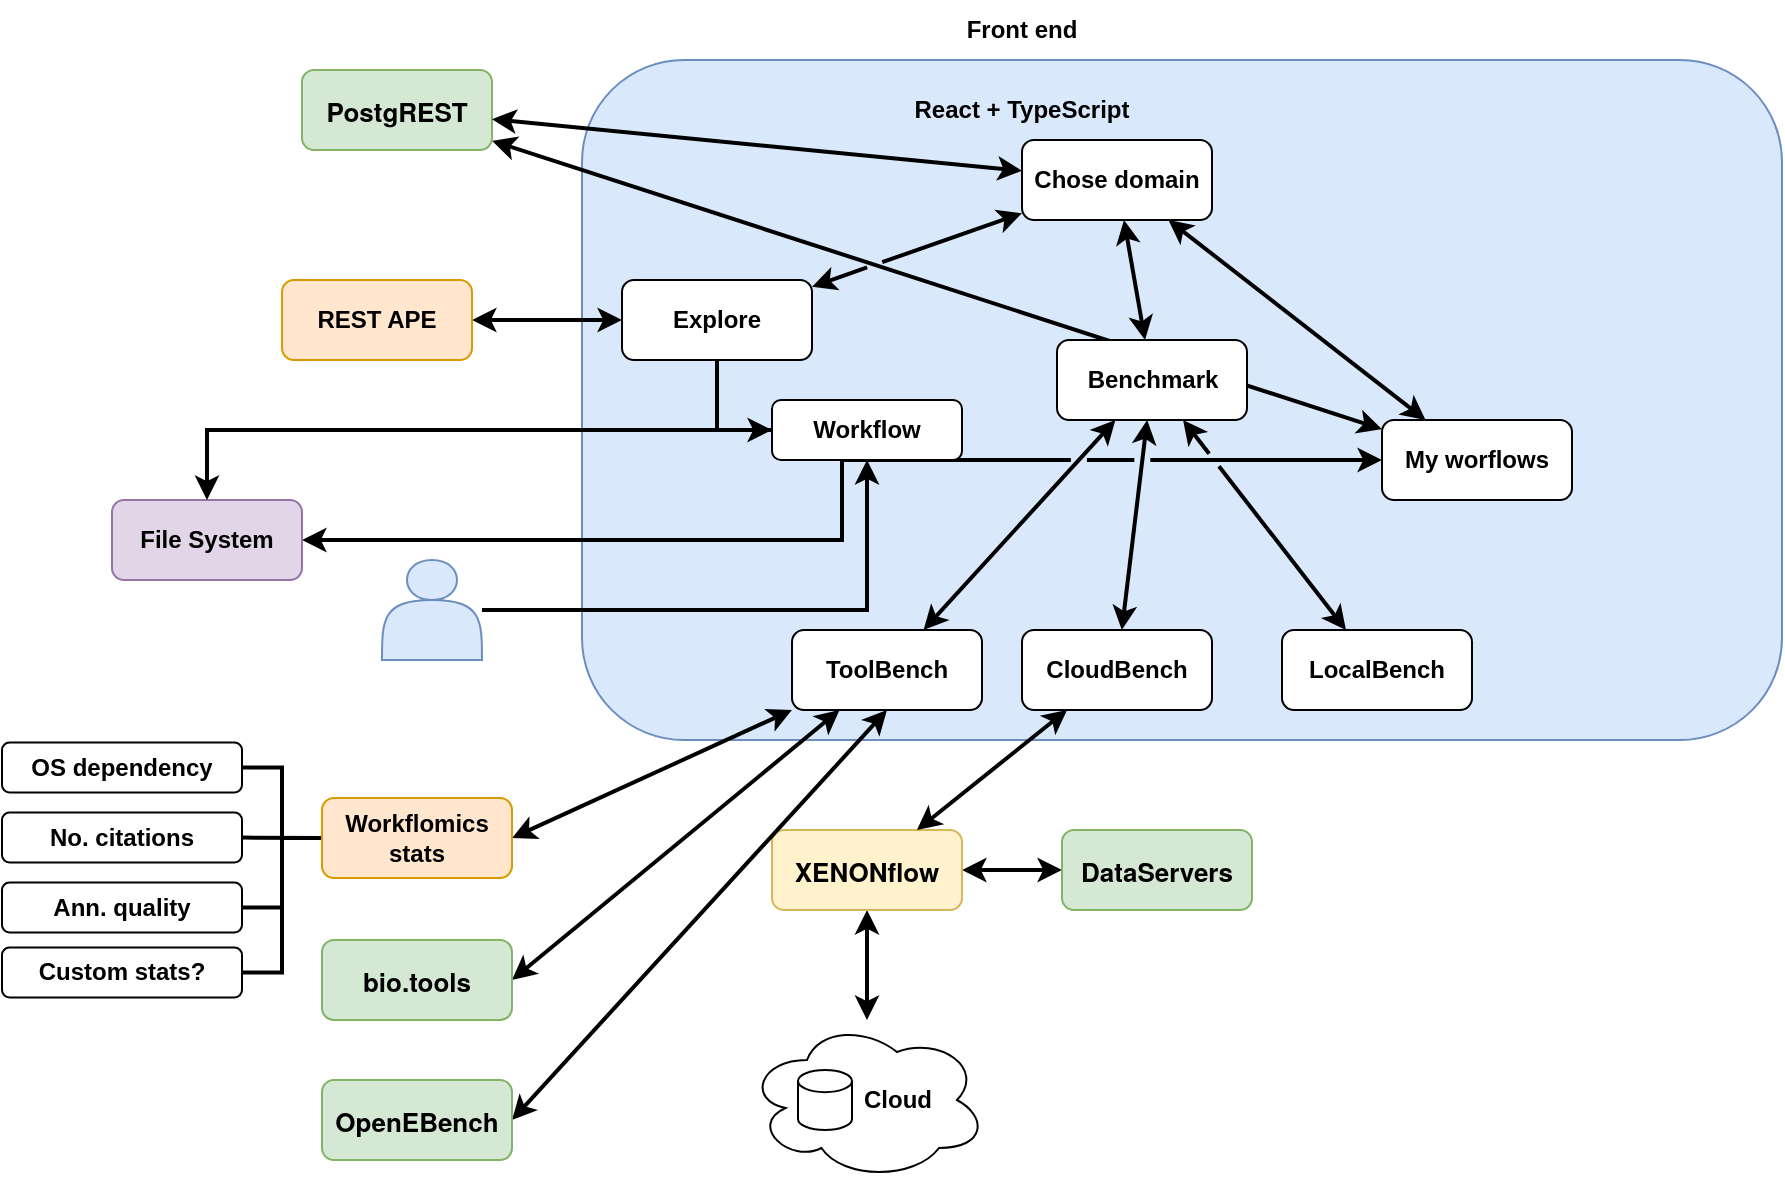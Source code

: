 <mxfile version="20.5.3" type="github">
  <diagram id="a3vwoXDnXf49sXZv5HpQ" name="Page-1">
    <mxGraphModel dx="1752" dy="529" grid="1" gridSize="10" guides="1" tooltips="1" connect="1" arrows="1" fold="1" page="1" pageScale="1" pageWidth="827" pageHeight="1169" math="0" shadow="0">
      <root>
        <mxCell id="0" />
        <mxCell id="1" parent="0" />
        <mxCell id="E3zmttSgDwEv-YyYdyKZ-1" value="" style="rounded=1;whiteSpace=wrap;html=1;fillColor=#dae8fc;strokeColor=#6c8ebf;" vertex="1" parent="1">
          <mxGeometry x="20" y="180" width="600" height="340" as="geometry" />
        </mxCell>
        <mxCell id="E3zmttSgDwEv-YyYdyKZ-2" value="Front end" style="text;html=1;strokeColor=none;fillColor=none;align=center;verticalAlign=middle;whiteSpace=wrap;rounded=0;fontStyle=1" vertex="1" parent="1">
          <mxGeometry x="210" y="150" width="60" height="30" as="geometry" />
        </mxCell>
        <mxCell id="E3zmttSgDwEv-YyYdyKZ-3" value="React + TypeScript" style="text;html=1;strokeColor=none;fillColor=none;align=center;verticalAlign=middle;whiteSpace=wrap;rounded=0;fontStyle=1" vertex="1" parent="1">
          <mxGeometry x="175" y="190" width="130" height="30" as="geometry" />
        </mxCell>
        <mxCell id="E3zmttSgDwEv-YyYdyKZ-13" style="rounded=0;orthogonalLoop=1;jettySize=auto;html=1;startArrow=classic;startFill=1;endArrow=classic;endFill=1;strokeWidth=2;" edge="1" parent="1" source="E3zmttSgDwEv-YyYdyKZ-4" target="E3zmttSgDwEv-YyYdyKZ-10">
          <mxGeometry relative="1" as="geometry" />
        </mxCell>
        <mxCell id="E3zmttSgDwEv-YyYdyKZ-60" style="edgeStyle=orthogonalEdgeStyle;rounded=0;jumpStyle=gap;orthogonalLoop=1;jettySize=auto;html=1;entryX=0;entryY=0.5;entryDx=0;entryDy=0;strokeWidth=2;startArrow=none;startFill=0;endArrow=classic;endFill=1;" edge="1" parent="1" source="E3zmttSgDwEv-YyYdyKZ-4" target="E3zmttSgDwEv-YyYdyKZ-59">
          <mxGeometry relative="1" as="geometry" />
        </mxCell>
        <mxCell id="E3zmttSgDwEv-YyYdyKZ-4" value="&lt;span style=&quot;font-weight: 700;&quot;&gt;Explore&lt;/span&gt;" style="rounded=1;whiteSpace=wrap;html=1;" vertex="1" parent="1">
          <mxGeometry x="40" y="290" width="95" height="40" as="geometry" />
        </mxCell>
        <mxCell id="E3zmttSgDwEv-YyYdyKZ-28" style="edgeStyle=none;rounded=0;orthogonalLoop=1;jettySize=auto;html=1;strokeWidth=2;startArrow=classic;startFill=1;endArrow=classic;endFill=1;" edge="1" parent="1" source="E3zmttSgDwEv-YyYdyKZ-6" target="E3zmttSgDwEv-YyYdyKZ-27">
          <mxGeometry relative="1" as="geometry" />
        </mxCell>
        <mxCell id="E3zmttSgDwEv-YyYdyKZ-32" style="edgeStyle=none;rounded=0;orthogonalLoop=1;jettySize=auto;html=1;strokeWidth=2;startArrow=classic;startFill=1;endArrow=classic;endFill=1;" edge="1" parent="1" source="E3zmttSgDwEv-YyYdyKZ-6" target="E3zmttSgDwEv-YyYdyKZ-31">
          <mxGeometry relative="1" as="geometry" />
        </mxCell>
        <mxCell id="E3zmttSgDwEv-YyYdyKZ-43" style="edgeStyle=none;rounded=0;jumpStyle=gap;orthogonalLoop=1;jettySize=auto;html=1;strokeWidth=2;startArrow=classic;startFill=1;endArrow=classic;endFill=1;" edge="1" parent="1" source="E3zmttSgDwEv-YyYdyKZ-7" target="E3zmttSgDwEv-YyYdyKZ-14">
          <mxGeometry relative="1" as="geometry" />
        </mxCell>
        <mxCell id="E3zmttSgDwEv-YyYdyKZ-6" value="&lt;span style=&quot;font-weight: 700;&quot;&gt;Benchmark&lt;/span&gt;" style="rounded=1;whiteSpace=wrap;html=1;" vertex="1" parent="1">
          <mxGeometry x="257.5" y="320" width="95" height="40" as="geometry" />
        </mxCell>
        <mxCell id="E3zmttSgDwEv-YyYdyKZ-7" value="&lt;span style=&quot;font-weight: 700;&quot;&gt;My worflows&lt;/span&gt;" style="rounded=1;whiteSpace=wrap;html=1;" vertex="1" parent="1">
          <mxGeometry x="420" y="360" width="95" height="40" as="geometry" />
        </mxCell>
        <mxCell id="E3zmttSgDwEv-YyYdyKZ-42" style="edgeStyle=orthogonalEdgeStyle;rounded=0;orthogonalLoop=1;jettySize=auto;html=1;entryX=1;entryY=0.5;entryDx=0;entryDy=0;strokeWidth=2;startArrow=classic;startFill=1;endArrow=classic;endFill=1;jumpStyle=gap;" edge="1" parent="1" source="E3zmttSgDwEv-YyYdyKZ-7" target="E3zmttSgDwEv-YyYdyKZ-15">
          <mxGeometry relative="1" as="geometry" />
        </mxCell>
        <mxCell id="E3zmttSgDwEv-YyYdyKZ-10" value="&lt;b&gt;REST APE&lt;/b&gt;" style="rounded=1;whiteSpace=wrap;html=1;fillColor=#ffe6cc;strokeColor=#d79b00;" vertex="1" parent="1">
          <mxGeometry x="-130" y="290" width="95" height="40" as="geometry" />
        </mxCell>
        <mxCell id="E3zmttSgDwEv-YyYdyKZ-14" value="&lt;p style=&quot;margin: 0px; font-variant-numeric: normal; font-variant-east-asian: normal; font-stretch: normal; font-size: 13px; line-height: normal; font-family: &amp;quot;Helvetica Neue&amp;quot;; text-align: start;&quot; class=&quot;p1&quot;&gt;&lt;b&gt;PostgREST&lt;/b&gt;&lt;/p&gt;" style="rounded=1;whiteSpace=wrap;html=1;fillColor=#d5e8d4;strokeColor=#82b366;" vertex="1" parent="1">
          <mxGeometry x="-120" y="185" width="95" height="40" as="geometry" />
        </mxCell>
        <mxCell id="E3zmttSgDwEv-YyYdyKZ-15" value="&lt;span style=&quot;font-weight: 700;&quot;&gt;File System&lt;/span&gt;" style="rounded=1;whiteSpace=wrap;html=1;fillColor=#e1d5e7;strokeColor=#9673a6;" vertex="1" parent="1">
          <mxGeometry x="-215" y="400" width="95" height="40" as="geometry" />
        </mxCell>
        <mxCell id="E3zmttSgDwEv-YyYdyKZ-41" style="edgeStyle=none;rounded=0;orthogonalLoop=1;jettySize=auto;html=1;strokeWidth=2;startArrow=classic;startFill=1;endArrow=classic;endFill=1;" edge="1" parent="1" source="E3zmttSgDwEv-YyYdyKZ-16" target="E3zmttSgDwEv-YyYdyKZ-40">
          <mxGeometry relative="1" as="geometry" />
        </mxCell>
        <mxCell id="E3zmttSgDwEv-YyYdyKZ-51" style="edgeStyle=none;rounded=0;jumpStyle=gap;orthogonalLoop=1;jettySize=auto;html=1;strokeWidth=2;startArrow=classic;startFill=1;endArrow=classic;endFill=1;" edge="1" parent="1" source="E3zmttSgDwEv-YyYdyKZ-16" target="E3zmttSgDwEv-YyYdyKZ-50">
          <mxGeometry relative="1" as="geometry" />
        </mxCell>
        <mxCell id="E3zmttSgDwEv-YyYdyKZ-16" value="&lt;p style=&quot;margin: 0px; font-variant-numeric: normal; font-variant-east-asian: normal; font-stretch: normal; font-size: 13px; line-height: normal; font-family: &amp;quot;Helvetica Neue&amp;quot;; text-align: start;&quot; class=&quot;p1&quot;&gt;&lt;b&gt;XENONflow&lt;/b&gt;&lt;/p&gt;" style="rounded=1;whiteSpace=wrap;html=1;fillColor=#fff2cc;strokeColor=#d6b656;" vertex="1" parent="1">
          <mxGeometry x="115" y="565" width="95" height="40" as="geometry" />
        </mxCell>
        <mxCell id="E3zmttSgDwEv-YyYdyKZ-20" style="edgeStyle=none;rounded=0;orthogonalLoop=1;jettySize=auto;html=1;strokeWidth=2;startArrow=classic;startFill=1;endArrow=classic;endFill=1;" edge="1" parent="1" source="E3zmttSgDwEv-YyYdyKZ-19" target="E3zmttSgDwEv-YyYdyKZ-14">
          <mxGeometry relative="1" as="geometry" />
        </mxCell>
        <mxCell id="E3zmttSgDwEv-YyYdyKZ-21" style="edgeStyle=none;rounded=0;orthogonalLoop=1;jettySize=auto;html=1;strokeWidth=2;startArrow=classic;startFill=1;endArrow=classic;endFill=1;jumpStyle=gap;" edge="1" parent="1" source="E3zmttSgDwEv-YyYdyKZ-19" target="E3zmttSgDwEv-YyYdyKZ-4">
          <mxGeometry relative="1" as="geometry" />
        </mxCell>
        <mxCell id="E3zmttSgDwEv-YyYdyKZ-22" style="edgeStyle=none;rounded=0;orthogonalLoop=1;jettySize=auto;html=1;strokeWidth=2;startArrow=classic;startFill=1;endArrow=classic;endFill=1;" edge="1" parent="1" source="E3zmttSgDwEv-YyYdyKZ-19" target="E3zmttSgDwEv-YyYdyKZ-6">
          <mxGeometry relative="1" as="geometry" />
        </mxCell>
        <mxCell id="E3zmttSgDwEv-YyYdyKZ-23" style="edgeStyle=none;rounded=0;orthogonalLoop=1;jettySize=auto;html=1;strokeWidth=2;startArrow=classic;startFill=1;endArrow=classic;endFill=1;" edge="1" parent="1" source="E3zmttSgDwEv-YyYdyKZ-19" target="E3zmttSgDwEv-YyYdyKZ-7">
          <mxGeometry relative="1" as="geometry" />
        </mxCell>
        <mxCell id="E3zmttSgDwEv-YyYdyKZ-19" value="&lt;span style=&quot;font-weight: 700;&quot;&gt;Chose domain&lt;/span&gt;" style="rounded=1;whiteSpace=wrap;html=1;" vertex="1" parent="1">
          <mxGeometry x="240" y="220" width="95" height="40" as="geometry" />
        </mxCell>
        <mxCell id="E3zmttSgDwEv-YyYdyKZ-33" style="edgeStyle=none;rounded=0;orthogonalLoop=1;jettySize=auto;html=1;strokeWidth=2;startArrow=classic;startFill=1;endArrow=classic;endFill=1;" edge="1" parent="1" source="E3zmttSgDwEv-YyYdyKZ-27" target="E3zmttSgDwEv-YyYdyKZ-16">
          <mxGeometry relative="1" as="geometry" />
        </mxCell>
        <mxCell id="E3zmttSgDwEv-YyYdyKZ-27" value="&lt;b&gt;CloudBench&lt;br&gt;&lt;/b&gt;" style="rounded=1;whiteSpace=wrap;html=1;" vertex="1" parent="1">
          <mxGeometry x="240" y="465" width="95" height="40" as="geometry" />
        </mxCell>
        <mxCell id="E3zmttSgDwEv-YyYdyKZ-30" style="edgeStyle=none;rounded=0;orthogonalLoop=1;jettySize=auto;html=1;strokeWidth=2;startArrow=classic;startFill=1;endArrow=classic;endFill=1;jumpStyle=gap;" edge="1" parent="1" source="E3zmttSgDwEv-YyYdyKZ-29" target="E3zmttSgDwEv-YyYdyKZ-6">
          <mxGeometry relative="1" as="geometry" />
        </mxCell>
        <mxCell id="E3zmttSgDwEv-YyYdyKZ-29" value="&lt;b&gt;LocalBench&lt;br&gt;&lt;/b&gt;" style="rounded=1;whiteSpace=wrap;html=1;" vertex="1" parent="1">
          <mxGeometry x="370" y="465" width="95" height="40" as="geometry" />
        </mxCell>
        <mxCell id="E3zmttSgDwEv-YyYdyKZ-35" style="edgeStyle=none;rounded=0;orthogonalLoop=1;jettySize=auto;html=1;strokeWidth=2;startArrow=classic;startFill=1;endArrow=classic;endFill=1;entryX=1;entryY=0.5;entryDx=0;entryDy=0;exitX=0.5;exitY=1;exitDx=0;exitDy=0;" edge="1" parent="1" source="E3zmttSgDwEv-YyYdyKZ-31" target="E3zmttSgDwEv-YyYdyKZ-34">
          <mxGeometry relative="1" as="geometry" />
        </mxCell>
        <mxCell id="E3zmttSgDwEv-YyYdyKZ-37" style="edgeStyle=none;rounded=0;orthogonalLoop=1;jettySize=auto;html=1;strokeWidth=2;startArrow=classic;startFill=1;endArrow=classic;endFill=1;entryX=1;entryY=0.5;entryDx=0;entryDy=0;exitX=0.25;exitY=1;exitDx=0;exitDy=0;" edge="1" parent="1" source="E3zmttSgDwEv-YyYdyKZ-31" target="E3zmttSgDwEv-YyYdyKZ-36">
          <mxGeometry relative="1" as="geometry" />
        </mxCell>
        <mxCell id="E3zmttSgDwEv-YyYdyKZ-31" value="&lt;b&gt;ToolBench&lt;br&gt;&lt;/b&gt;" style="rounded=1;whiteSpace=wrap;html=1;" vertex="1" parent="1">
          <mxGeometry x="125" y="465" width="95" height="40" as="geometry" />
        </mxCell>
        <mxCell id="E3zmttSgDwEv-YyYdyKZ-34" value="&lt;p style=&quot;margin: 0px; font-variant-numeric: normal; font-variant-east-asian: normal; font-stretch: normal; font-size: 13px; line-height: normal; font-family: &amp;quot;Helvetica Neue&amp;quot;; text-align: start;&quot; class=&quot;p1&quot;&gt;&lt;b&gt;OpenEBench&lt;/b&gt;&lt;/p&gt;" style="rounded=1;whiteSpace=wrap;html=1;fillColor=#d5e8d4;strokeColor=#82b366;" vertex="1" parent="1">
          <mxGeometry x="-110" y="690" width="95" height="40" as="geometry" />
        </mxCell>
        <mxCell id="E3zmttSgDwEv-YyYdyKZ-36" value="&lt;p style=&quot;margin: 0px; font-variant-numeric: normal; font-variant-east-asian: normal; font-stretch: normal; font-size: 13px; line-height: normal; font-family: &amp;quot;Helvetica Neue&amp;quot;; text-align: start;&quot; class=&quot;p1&quot;&gt;&lt;b&gt;bio.tools&lt;/b&gt;&lt;/p&gt;" style="rounded=1;whiteSpace=wrap;html=1;fillColor=#d5e8d4;strokeColor=#82b366;" vertex="1" parent="1">
          <mxGeometry x="-110" y="620" width="95" height="40" as="geometry" />
        </mxCell>
        <mxCell id="E3zmttSgDwEv-YyYdyKZ-39" style="edgeStyle=none;rounded=0;orthogonalLoop=1;jettySize=auto;html=1;strokeWidth=2;startArrow=classic;startFill=1;endArrow=classic;endFill=1;exitX=1;exitY=0.5;exitDx=0;exitDy=0;entryX=0;entryY=1;entryDx=0;entryDy=0;" edge="1" parent="1" source="E3zmttSgDwEv-YyYdyKZ-38" target="E3zmttSgDwEv-YyYdyKZ-31">
          <mxGeometry relative="1" as="geometry" />
        </mxCell>
        <mxCell id="E3zmttSgDwEv-YyYdyKZ-53" style="edgeStyle=orthogonalEdgeStyle;rounded=0;jumpStyle=gap;orthogonalLoop=1;jettySize=auto;html=1;exitX=0;exitY=0.5;exitDx=0;exitDy=0;entryX=1;entryY=0.5;entryDx=0;entryDy=0;strokeWidth=2;startArrow=none;startFill=0;endArrow=none;endFill=0;" edge="1" parent="1" source="E3zmttSgDwEv-YyYdyKZ-38" target="E3zmttSgDwEv-YyYdyKZ-46">
          <mxGeometry relative="1" as="geometry" />
        </mxCell>
        <mxCell id="E3zmttSgDwEv-YyYdyKZ-54" style="edgeStyle=orthogonalEdgeStyle;rounded=0;jumpStyle=gap;orthogonalLoop=1;jettySize=auto;html=1;strokeWidth=2;startArrow=none;startFill=0;endArrow=none;endFill=0;" edge="1" parent="1" source="E3zmttSgDwEv-YyYdyKZ-38" target="E3zmttSgDwEv-YyYdyKZ-47">
          <mxGeometry relative="1" as="geometry" />
        </mxCell>
        <mxCell id="E3zmttSgDwEv-YyYdyKZ-56" style="edgeStyle=orthogonalEdgeStyle;rounded=0;jumpStyle=gap;orthogonalLoop=1;jettySize=auto;html=1;entryX=1;entryY=0.5;entryDx=0;entryDy=0;strokeWidth=2;startArrow=none;startFill=0;endArrow=none;endFill=0;" edge="1" parent="1" source="E3zmttSgDwEv-YyYdyKZ-38" target="E3zmttSgDwEv-YyYdyKZ-48">
          <mxGeometry relative="1" as="geometry" />
        </mxCell>
        <mxCell id="E3zmttSgDwEv-YyYdyKZ-58" style="edgeStyle=orthogonalEdgeStyle;rounded=0;jumpStyle=gap;orthogonalLoop=1;jettySize=auto;html=1;entryX=1;entryY=0.5;entryDx=0;entryDy=0;strokeWidth=2;startArrow=none;startFill=0;endArrow=none;endFill=0;" edge="1" parent="1" source="E3zmttSgDwEv-YyYdyKZ-38" target="E3zmttSgDwEv-YyYdyKZ-49">
          <mxGeometry relative="1" as="geometry" />
        </mxCell>
        <mxCell id="E3zmttSgDwEv-YyYdyKZ-38" value="&lt;b&gt;Workflomics&lt;br&gt;stats&lt;br&gt;&lt;/b&gt;" style="rounded=1;whiteSpace=wrap;html=1;fillColor=#ffe6cc;strokeColor=#d79b00;" vertex="1" parent="1">
          <mxGeometry x="-110" y="549" width="95" height="40" as="geometry" />
        </mxCell>
        <mxCell id="E3zmttSgDwEv-YyYdyKZ-40" value="&lt;p style=&quot;margin: 0px; font-variant-numeric: normal; font-variant-east-asian: normal; font-stretch: normal; font-size: 13px; line-height: normal; font-family: &amp;quot;Helvetica Neue&amp;quot;; text-align: start;&quot; class=&quot;p1&quot;&gt;&lt;b&gt;DataServers&lt;/b&gt;&lt;/p&gt;" style="rounded=1;whiteSpace=wrap;html=1;fillColor=#d5e8d4;strokeColor=#82b366;" vertex="1" parent="1">
          <mxGeometry x="260" y="565" width="95" height="40" as="geometry" />
        </mxCell>
        <mxCell id="E3zmttSgDwEv-YyYdyKZ-46" value="&lt;b&gt;OS dependency&lt;br&gt;&lt;/b&gt;" style="rounded=1;whiteSpace=wrap;html=1;" vertex="1" parent="1">
          <mxGeometry x="-270" y="521.25" width="120" height="25" as="geometry" />
        </mxCell>
        <mxCell id="E3zmttSgDwEv-YyYdyKZ-47" value="&lt;b&gt;No. citations&lt;br&gt;&lt;/b&gt;" style="rounded=1;whiteSpace=wrap;html=1;" vertex="1" parent="1">
          <mxGeometry x="-270" y="556.25" width="120" height="25" as="geometry" />
        </mxCell>
        <mxCell id="E3zmttSgDwEv-YyYdyKZ-48" value="&lt;b&gt;Ann. quality&lt;br&gt;&lt;/b&gt;" style="rounded=1;whiteSpace=wrap;html=1;" vertex="1" parent="1">
          <mxGeometry x="-270" y="591.25" width="120" height="25" as="geometry" />
        </mxCell>
        <mxCell id="E3zmttSgDwEv-YyYdyKZ-49" value="&lt;b&gt;Custom stats?&lt;br&gt;&lt;/b&gt;" style="rounded=1;whiteSpace=wrap;html=1;" vertex="1" parent="1">
          <mxGeometry x="-270" y="623.75" width="120" height="25" as="geometry" />
        </mxCell>
        <mxCell id="E3zmttSgDwEv-YyYdyKZ-50" value="&lt;b&gt;&amp;nbsp; &amp;nbsp; &amp;nbsp; &amp;nbsp; &amp;nbsp;Cloud&lt;/b&gt;" style="ellipse;shape=cloud;whiteSpace=wrap;html=1;rounded=1;strokeWidth=1;" vertex="1" parent="1">
          <mxGeometry x="102.5" y="660" width="120" height="80" as="geometry" />
        </mxCell>
        <mxCell id="E3zmttSgDwEv-YyYdyKZ-52" value="" style="shape=cylinder3;whiteSpace=wrap;html=1;boundedLbl=1;backgroundOutline=1;size=5.545;rounded=1;strokeWidth=1;" vertex="1" parent="1">
          <mxGeometry x="128" y="685" width="27" height="30" as="geometry" />
        </mxCell>
        <mxCell id="E3zmttSgDwEv-YyYdyKZ-61" style="edgeStyle=orthogonalEdgeStyle;rounded=0;jumpStyle=gap;orthogonalLoop=1;jettySize=auto;html=1;strokeWidth=2;startArrow=none;startFill=0;endArrow=classic;endFill=1;" edge="1" parent="1" source="E3zmttSgDwEv-YyYdyKZ-59" target="E3zmttSgDwEv-YyYdyKZ-15">
          <mxGeometry relative="1" as="geometry" />
        </mxCell>
        <mxCell id="E3zmttSgDwEv-YyYdyKZ-59" value="&lt;span style=&quot;font-weight: 700;&quot;&gt;Workflow&lt;/span&gt;" style="rounded=1;whiteSpace=wrap;html=1;strokeWidth=1;" vertex="1" parent="1">
          <mxGeometry x="115" y="350" width="95" height="30" as="geometry" />
        </mxCell>
        <mxCell id="E3zmttSgDwEv-YyYdyKZ-63" style="edgeStyle=orthogonalEdgeStyle;rounded=0;jumpStyle=gap;orthogonalLoop=1;jettySize=auto;html=1;entryX=0.5;entryY=1;entryDx=0;entryDy=0;strokeWidth=2;startArrow=none;startFill=0;endArrow=classic;endFill=1;" edge="1" parent="1" source="E3zmttSgDwEv-YyYdyKZ-62" target="E3zmttSgDwEv-YyYdyKZ-59">
          <mxGeometry relative="1" as="geometry" />
        </mxCell>
        <mxCell id="E3zmttSgDwEv-YyYdyKZ-62" value="" style="shape=actor;whiteSpace=wrap;html=1;rounded=1;strokeWidth=1;fillColor=#dae8fc;strokeColor=#6c8ebf;" vertex="1" parent="1">
          <mxGeometry x="-80" y="430" width="50" height="50" as="geometry" />
        </mxCell>
      </root>
    </mxGraphModel>
  </diagram>
</mxfile>

